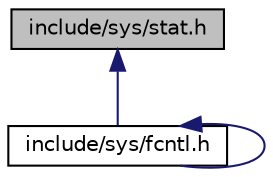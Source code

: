 digraph "include/sys/stat.h"
{
 // LATEX_PDF_SIZE
  edge [fontname="Helvetica",fontsize="10",labelfontname="Helvetica",labelfontsize="10"];
  node [fontname="Helvetica",fontsize="10",shape=record];
  Node1 [label="include/sys/stat.h",height=0.2,width=0.4,color="black", fillcolor="grey75", style="filled", fontcolor="black",tooltip=" "];
  Node1 -> Node2 [dir="back",color="midnightblue",fontsize="10",style="solid",fontname="Helvetica"];
  Node2 [label="include/sys/fcntl.h",height=0.2,width=0.4,color="black", fillcolor="white", style="filled",URL="$sys_2fcntl_8h.html",tooltip=" "];
  Node2 -> Node2 [dir="back",color="midnightblue",fontsize="10",style="solid",fontname="Helvetica"];
}
